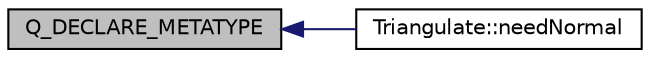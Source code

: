 digraph "Q_DECLARE_METATYPE"
{
  edge [fontname="Helvetica",fontsize="10",labelfontname="Helvetica",labelfontsize="10"];
  node [fontname="Helvetica",fontsize="10",shape=record];
  rankdir="LR";
  Node15 [label="Q_DECLARE_METATYPE",height=0.2,width=0.4,color="black", fillcolor="grey75", style="filled", fontcolor="black"];
  Node15 -> Node16 [dir="back",color="midnightblue",fontsize="10",style="solid",fontname="Helvetica"];
  Node16 [label="Triangulate::needNormal",height=0.2,width=0.4,color="black", fillcolor="white", style="filled",URL="$class_triangulate.html#a404a8572b939856cb6ade271c83c5469"];
}
